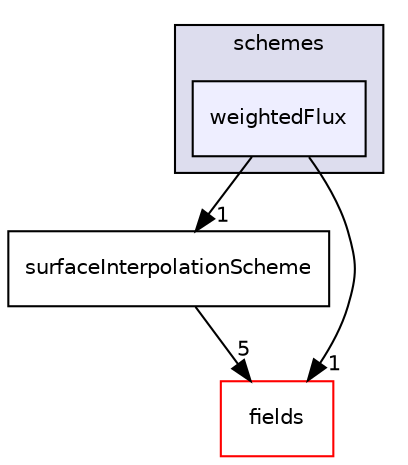 digraph "src/finiteVolume/interpolation/surfaceInterpolation/schemes/weightedFlux" {
  bgcolor=transparent;
  compound=true
  node [ fontsize="10", fontname="Helvetica"];
  edge [ labelfontsize="10", labelfontname="Helvetica"];
  subgraph clusterdir_deb7d71175aa940c147966c547ebcb7e {
    graph [ bgcolor="#ddddee", pencolor="black", label="schemes" fontname="Helvetica", fontsize="10", URL="dir_deb7d71175aa940c147966c547ebcb7e.html"]
  dir_bad6c893db8735e6cb4402d09f3f119b [shape=box, label="weightedFlux", style="filled", fillcolor="#eeeeff", pencolor="black", URL="dir_bad6c893db8735e6cb4402d09f3f119b.html"];
  }
  dir_19d3b1afd53ea5e65e1bc53b79dacb85 [shape=box label="surfaceInterpolationScheme" URL="dir_19d3b1afd53ea5e65e1bc53b79dacb85.html"];
  dir_25ab4a83a983f7bb7a38b7f63bb141b7 [shape=box label="fields" color="red" URL="dir_25ab4a83a983f7bb7a38b7f63bb141b7.html"];
  dir_19d3b1afd53ea5e65e1bc53b79dacb85->dir_25ab4a83a983f7bb7a38b7f63bb141b7 [headlabel="5", labeldistance=1.5 headhref="dir_001256_000890.html"];
  dir_bad6c893db8735e6cb4402d09f3f119b->dir_19d3b1afd53ea5e65e1bc53b79dacb85 [headlabel="1", labeldistance=1.5 headhref="dir_001253_001256.html"];
  dir_bad6c893db8735e6cb4402d09f3f119b->dir_25ab4a83a983f7bb7a38b7f63bb141b7 [headlabel="1", labeldistance=1.5 headhref="dir_001253_000890.html"];
}
